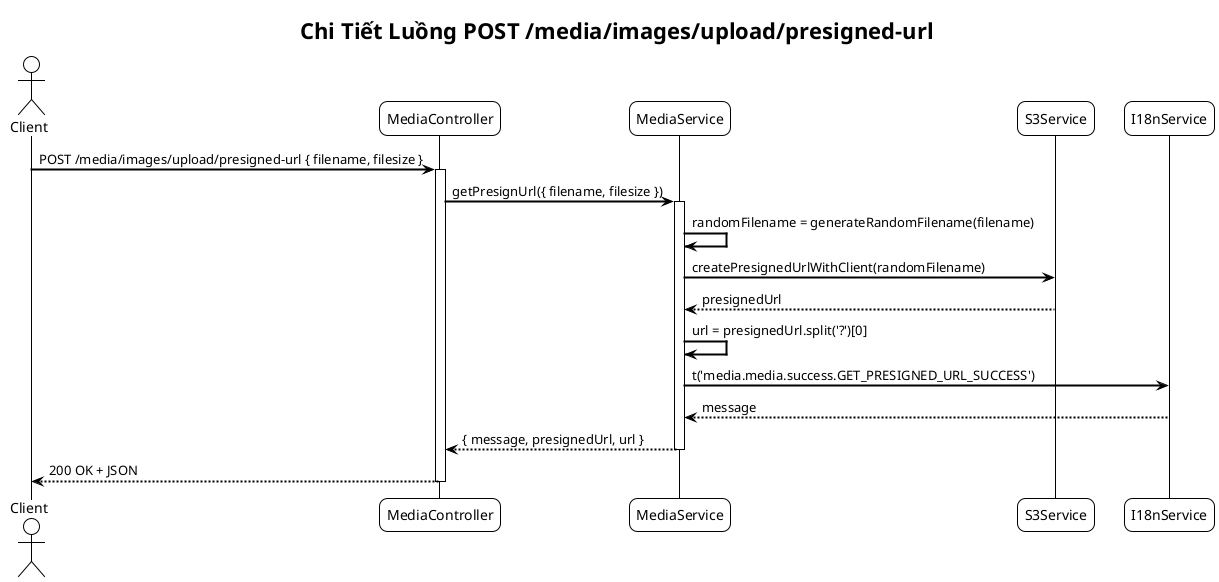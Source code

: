 @startuml Media - Presigned URL Sequence
!theme plain
skinparam backgroundColor #FFFFFF
skinparam sequenceArrowThickness 2
skinparam roundcorner 16

title Chi Tiết Luồng POST /media/images/upload/presigned-url

actor "Client" as C
participant "MediaController" as MC
participant "MediaService" as MS
participant "S3Service" as S3
participant "I18nService" as IS

C -> MC: POST /media/images/upload/presigned-url { filename, filesize }
activate MC

MC -> MS: getPresignUrl({ filename, filesize })
activate MS

MS -> MS: randomFilename = generateRandomFilename(filename)
MS -> S3: createPresignedUrlWithClient(randomFilename)
S3 --> MS: presignedUrl
MS -> MS: url = presignedUrl.split('?')[0]
MS -> IS: t('media.media.success.GET_PRESIGNED_URL_SUCCESS')
IS --> MS: message
MS --> MC: { message, presignedUrl, url }
deactivate MS

MC --> C: 200 OK + JSON
deactivate MC

@enduml


